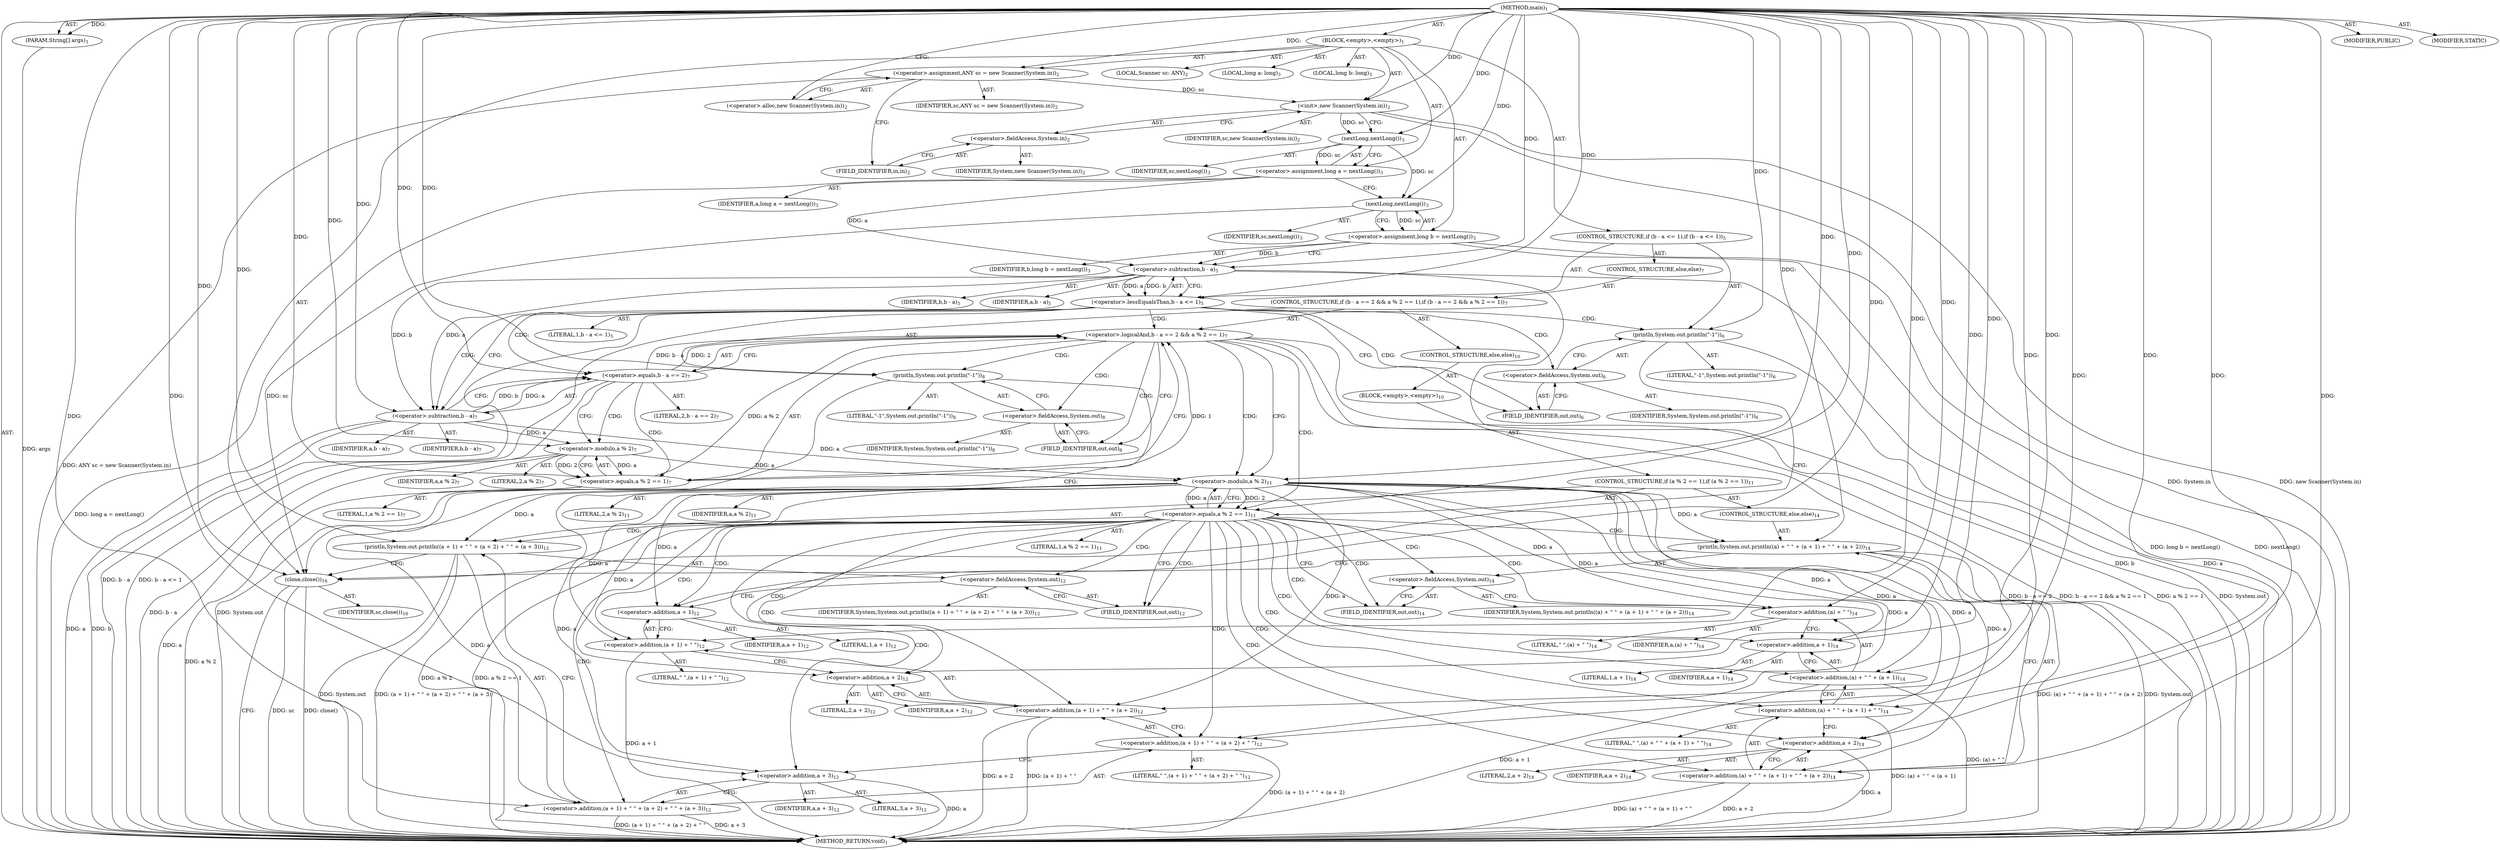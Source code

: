 digraph "main" {  
"19" [label = <(METHOD,main)<SUB>1</SUB>> ]
"20" [label = <(PARAM,String[] args)<SUB>1</SUB>> ]
"21" [label = <(BLOCK,&lt;empty&gt;,&lt;empty&gt;)<SUB>1</SUB>> ]
"4" [label = <(LOCAL,Scanner sc: ANY)<SUB>2</SUB>> ]
"22" [label = <(&lt;operator&gt;.assignment,ANY sc = new Scanner(System.in))<SUB>2</SUB>> ]
"23" [label = <(IDENTIFIER,sc,ANY sc = new Scanner(System.in))<SUB>2</SUB>> ]
"24" [label = <(&lt;operator&gt;.alloc,new Scanner(System.in))<SUB>2</SUB>> ]
"25" [label = <(&lt;init&gt;,new Scanner(System.in))<SUB>2</SUB>> ]
"3" [label = <(IDENTIFIER,sc,new Scanner(System.in))<SUB>2</SUB>> ]
"26" [label = <(&lt;operator&gt;.fieldAccess,System.in)<SUB>2</SUB>> ]
"27" [label = <(IDENTIFIER,System,new Scanner(System.in))<SUB>2</SUB>> ]
"28" [label = <(FIELD_IDENTIFIER,in,in)<SUB>2</SUB>> ]
"29" [label = <(LOCAL,long a: long)<SUB>3</SUB>> ]
"30" [label = <(&lt;operator&gt;.assignment,long a = nextLong())<SUB>3</SUB>> ]
"31" [label = <(IDENTIFIER,a,long a = nextLong())<SUB>3</SUB>> ]
"32" [label = <(nextLong,nextLong())<SUB>3</SUB>> ]
"33" [label = <(IDENTIFIER,sc,nextLong())<SUB>3</SUB>> ]
"34" [label = <(LOCAL,long b: long)<SUB>3</SUB>> ]
"35" [label = <(&lt;operator&gt;.assignment,long b = nextLong())<SUB>3</SUB>> ]
"36" [label = <(IDENTIFIER,b,long b = nextLong())<SUB>3</SUB>> ]
"37" [label = <(nextLong,nextLong())<SUB>3</SUB>> ]
"38" [label = <(IDENTIFIER,sc,nextLong())<SUB>3</SUB>> ]
"39" [label = <(CONTROL_STRUCTURE,if (b - a &lt;= 1),if (b - a &lt;= 1))<SUB>5</SUB>> ]
"40" [label = <(&lt;operator&gt;.lessEqualsThan,b - a &lt;= 1)<SUB>5</SUB>> ]
"41" [label = <(&lt;operator&gt;.subtraction,b - a)<SUB>5</SUB>> ]
"42" [label = <(IDENTIFIER,b,b - a)<SUB>5</SUB>> ]
"43" [label = <(IDENTIFIER,a,b - a)<SUB>5</SUB>> ]
"44" [label = <(LITERAL,1,b - a &lt;= 1)<SUB>5</SUB>> ]
"45" [label = <(println,System.out.println(&quot;-1&quot;))<SUB>6</SUB>> ]
"46" [label = <(&lt;operator&gt;.fieldAccess,System.out)<SUB>6</SUB>> ]
"47" [label = <(IDENTIFIER,System,System.out.println(&quot;-1&quot;))<SUB>6</SUB>> ]
"48" [label = <(FIELD_IDENTIFIER,out,out)<SUB>6</SUB>> ]
"49" [label = <(LITERAL,&quot;-1&quot;,System.out.println(&quot;-1&quot;))<SUB>6</SUB>> ]
"50" [label = <(CONTROL_STRUCTURE,else,else)<SUB>7</SUB>> ]
"51" [label = <(CONTROL_STRUCTURE,if (b - a == 2 &amp;&amp; a % 2 == 1),if (b - a == 2 &amp;&amp; a % 2 == 1))<SUB>7</SUB>> ]
"52" [label = <(&lt;operator&gt;.logicalAnd,b - a == 2 &amp;&amp; a % 2 == 1)<SUB>7</SUB>> ]
"53" [label = <(&lt;operator&gt;.equals,b - a == 2)<SUB>7</SUB>> ]
"54" [label = <(&lt;operator&gt;.subtraction,b - a)<SUB>7</SUB>> ]
"55" [label = <(IDENTIFIER,b,b - a)<SUB>7</SUB>> ]
"56" [label = <(IDENTIFIER,a,b - a)<SUB>7</SUB>> ]
"57" [label = <(LITERAL,2,b - a == 2)<SUB>7</SUB>> ]
"58" [label = <(&lt;operator&gt;.equals,a % 2 == 1)<SUB>7</SUB>> ]
"59" [label = <(&lt;operator&gt;.modulo,a % 2)<SUB>7</SUB>> ]
"60" [label = <(IDENTIFIER,a,a % 2)<SUB>7</SUB>> ]
"61" [label = <(LITERAL,2,a % 2)<SUB>7</SUB>> ]
"62" [label = <(LITERAL,1,a % 2 == 1)<SUB>7</SUB>> ]
"63" [label = <(println,System.out.println(&quot;-1&quot;))<SUB>8</SUB>> ]
"64" [label = <(&lt;operator&gt;.fieldAccess,System.out)<SUB>8</SUB>> ]
"65" [label = <(IDENTIFIER,System,System.out.println(&quot;-1&quot;))<SUB>8</SUB>> ]
"66" [label = <(FIELD_IDENTIFIER,out,out)<SUB>8</SUB>> ]
"67" [label = <(LITERAL,&quot;-1&quot;,System.out.println(&quot;-1&quot;))<SUB>8</SUB>> ]
"68" [label = <(CONTROL_STRUCTURE,else,else)<SUB>10</SUB>> ]
"69" [label = <(BLOCK,&lt;empty&gt;,&lt;empty&gt;)<SUB>10</SUB>> ]
"70" [label = <(CONTROL_STRUCTURE,if (a % 2 == 1),if (a % 2 == 1))<SUB>11</SUB>> ]
"71" [label = <(&lt;operator&gt;.equals,a % 2 == 1)<SUB>11</SUB>> ]
"72" [label = <(&lt;operator&gt;.modulo,a % 2)<SUB>11</SUB>> ]
"73" [label = <(IDENTIFIER,a,a % 2)<SUB>11</SUB>> ]
"74" [label = <(LITERAL,2,a % 2)<SUB>11</SUB>> ]
"75" [label = <(LITERAL,1,a % 2 == 1)<SUB>11</SUB>> ]
"76" [label = <(println,System.out.println((a + 1) + &quot; &quot; + (a + 2) + &quot; &quot; + (a + 3)))<SUB>12</SUB>> ]
"77" [label = <(&lt;operator&gt;.fieldAccess,System.out)<SUB>12</SUB>> ]
"78" [label = <(IDENTIFIER,System,System.out.println((a + 1) + &quot; &quot; + (a + 2) + &quot; &quot; + (a + 3)))<SUB>12</SUB>> ]
"79" [label = <(FIELD_IDENTIFIER,out,out)<SUB>12</SUB>> ]
"80" [label = <(&lt;operator&gt;.addition,(a + 1) + &quot; &quot; + (a + 2) + &quot; &quot; + (a + 3))<SUB>12</SUB>> ]
"81" [label = <(&lt;operator&gt;.addition,(a + 1) + &quot; &quot; + (a + 2) + &quot; &quot;)<SUB>12</SUB>> ]
"82" [label = <(&lt;operator&gt;.addition,(a + 1) + &quot; &quot; + (a + 2))<SUB>12</SUB>> ]
"83" [label = <(&lt;operator&gt;.addition,(a + 1) + &quot; &quot;)<SUB>12</SUB>> ]
"84" [label = <(&lt;operator&gt;.addition,a + 1)<SUB>12</SUB>> ]
"85" [label = <(IDENTIFIER,a,a + 1)<SUB>12</SUB>> ]
"86" [label = <(LITERAL,1,a + 1)<SUB>12</SUB>> ]
"87" [label = <(LITERAL,&quot; &quot;,(a + 1) + &quot; &quot;)<SUB>12</SUB>> ]
"88" [label = <(&lt;operator&gt;.addition,a + 2)<SUB>12</SUB>> ]
"89" [label = <(IDENTIFIER,a,a + 2)<SUB>12</SUB>> ]
"90" [label = <(LITERAL,2,a + 2)<SUB>12</SUB>> ]
"91" [label = <(LITERAL,&quot; &quot;,(a + 1) + &quot; &quot; + (a + 2) + &quot; &quot;)<SUB>12</SUB>> ]
"92" [label = <(&lt;operator&gt;.addition,a + 3)<SUB>12</SUB>> ]
"93" [label = <(IDENTIFIER,a,a + 3)<SUB>12</SUB>> ]
"94" [label = <(LITERAL,3,a + 3)<SUB>12</SUB>> ]
"95" [label = <(CONTROL_STRUCTURE,else,else)<SUB>14</SUB>> ]
"96" [label = <(println,System.out.println((a) + &quot; &quot; + (a + 1) + &quot; &quot; + (a + 2)))<SUB>14</SUB>> ]
"97" [label = <(&lt;operator&gt;.fieldAccess,System.out)<SUB>14</SUB>> ]
"98" [label = <(IDENTIFIER,System,System.out.println((a) + &quot; &quot; + (a + 1) + &quot; &quot; + (a + 2)))<SUB>14</SUB>> ]
"99" [label = <(FIELD_IDENTIFIER,out,out)<SUB>14</SUB>> ]
"100" [label = <(&lt;operator&gt;.addition,(a) + &quot; &quot; + (a + 1) + &quot; &quot; + (a + 2))<SUB>14</SUB>> ]
"101" [label = <(&lt;operator&gt;.addition,(a) + &quot; &quot; + (a + 1) + &quot; &quot;)<SUB>14</SUB>> ]
"102" [label = <(&lt;operator&gt;.addition,(a) + &quot; &quot; + (a + 1))<SUB>14</SUB>> ]
"103" [label = <(&lt;operator&gt;.addition,(a) + &quot; &quot;)<SUB>14</SUB>> ]
"104" [label = <(IDENTIFIER,a,(a) + &quot; &quot;)<SUB>14</SUB>> ]
"105" [label = <(LITERAL,&quot; &quot;,(a) + &quot; &quot;)<SUB>14</SUB>> ]
"106" [label = <(&lt;operator&gt;.addition,a + 1)<SUB>14</SUB>> ]
"107" [label = <(IDENTIFIER,a,a + 1)<SUB>14</SUB>> ]
"108" [label = <(LITERAL,1,a + 1)<SUB>14</SUB>> ]
"109" [label = <(LITERAL,&quot; &quot;,(a) + &quot; &quot; + (a + 1) + &quot; &quot;)<SUB>14</SUB>> ]
"110" [label = <(&lt;operator&gt;.addition,a + 2)<SUB>14</SUB>> ]
"111" [label = <(IDENTIFIER,a,a + 2)<SUB>14</SUB>> ]
"112" [label = <(LITERAL,2,a + 2)<SUB>14</SUB>> ]
"113" [label = <(close,close())<SUB>16</SUB>> ]
"114" [label = <(IDENTIFIER,sc,close())<SUB>16</SUB>> ]
"115" [label = <(MODIFIER,PUBLIC)> ]
"116" [label = <(MODIFIER,STATIC)> ]
"117" [label = <(METHOD_RETURN,void)<SUB>1</SUB>> ]
  "19" -> "20"  [ label = "AST: "] 
  "19" -> "21"  [ label = "AST: "] 
  "19" -> "115"  [ label = "AST: "] 
  "19" -> "116"  [ label = "AST: "] 
  "19" -> "117"  [ label = "AST: "] 
  "21" -> "4"  [ label = "AST: "] 
  "21" -> "22"  [ label = "AST: "] 
  "21" -> "25"  [ label = "AST: "] 
  "21" -> "29"  [ label = "AST: "] 
  "21" -> "30"  [ label = "AST: "] 
  "21" -> "34"  [ label = "AST: "] 
  "21" -> "35"  [ label = "AST: "] 
  "21" -> "39"  [ label = "AST: "] 
  "21" -> "113"  [ label = "AST: "] 
  "22" -> "23"  [ label = "AST: "] 
  "22" -> "24"  [ label = "AST: "] 
  "25" -> "3"  [ label = "AST: "] 
  "25" -> "26"  [ label = "AST: "] 
  "26" -> "27"  [ label = "AST: "] 
  "26" -> "28"  [ label = "AST: "] 
  "30" -> "31"  [ label = "AST: "] 
  "30" -> "32"  [ label = "AST: "] 
  "32" -> "33"  [ label = "AST: "] 
  "35" -> "36"  [ label = "AST: "] 
  "35" -> "37"  [ label = "AST: "] 
  "37" -> "38"  [ label = "AST: "] 
  "39" -> "40"  [ label = "AST: "] 
  "39" -> "45"  [ label = "AST: "] 
  "39" -> "50"  [ label = "AST: "] 
  "40" -> "41"  [ label = "AST: "] 
  "40" -> "44"  [ label = "AST: "] 
  "41" -> "42"  [ label = "AST: "] 
  "41" -> "43"  [ label = "AST: "] 
  "45" -> "46"  [ label = "AST: "] 
  "45" -> "49"  [ label = "AST: "] 
  "46" -> "47"  [ label = "AST: "] 
  "46" -> "48"  [ label = "AST: "] 
  "50" -> "51"  [ label = "AST: "] 
  "51" -> "52"  [ label = "AST: "] 
  "51" -> "63"  [ label = "AST: "] 
  "51" -> "68"  [ label = "AST: "] 
  "52" -> "53"  [ label = "AST: "] 
  "52" -> "58"  [ label = "AST: "] 
  "53" -> "54"  [ label = "AST: "] 
  "53" -> "57"  [ label = "AST: "] 
  "54" -> "55"  [ label = "AST: "] 
  "54" -> "56"  [ label = "AST: "] 
  "58" -> "59"  [ label = "AST: "] 
  "58" -> "62"  [ label = "AST: "] 
  "59" -> "60"  [ label = "AST: "] 
  "59" -> "61"  [ label = "AST: "] 
  "63" -> "64"  [ label = "AST: "] 
  "63" -> "67"  [ label = "AST: "] 
  "64" -> "65"  [ label = "AST: "] 
  "64" -> "66"  [ label = "AST: "] 
  "68" -> "69"  [ label = "AST: "] 
  "69" -> "70"  [ label = "AST: "] 
  "70" -> "71"  [ label = "AST: "] 
  "70" -> "76"  [ label = "AST: "] 
  "70" -> "95"  [ label = "AST: "] 
  "71" -> "72"  [ label = "AST: "] 
  "71" -> "75"  [ label = "AST: "] 
  "72" -> "73"  [ label = "AST: "] 
  "72" -> "74"  [ label = "AST: "] 
  "76" -> "77"  [ label = "AST: "] 
  "76" -> "80"  [ label = "AST: "] 
  "77" -> "78"  [ label = "AST: "] 
  "77" -> "79"  [ label = "AST: "] 
  "80" -> "81"  [ label = "AST: "] 
  "80" -> "92"  [ label = "AST: "] 
  "81" -> "82"  [ label = "AST: "] 
  "81" -> "91"  [ label = "AST: "] 
  "82" -> "83"  [ label = "AST: "] 
  "82" -> "88"  [ label = "AST: "] 
  "83" -> "84"  [ label = "AST: "] 
  "83" -> "87"  [ label = "AST: "] 
  "84" -> "85"  [ label = "AST: "] 
  "84" -> "86"  [ label = "AST: "] 
  "88" -> "89"  [ label = "AST: "] 
  "88" -> "90"  [ label = "AST: "] 
  "92" -> "93"  [ label = "AST: "] 
  "92" -> "94"  [ label = "AST: "] 
  "95" -> "96"  [ label = "AST: "] 
  "96" -> "97"  [ label = "AST: "] 
  "96" -> "100"  [ label = "AST: "] 
  "97" -> "98"  [ label = "AST: "] 
  "97" -> "99"  [ label = "AST: "] 
  "100" -> "101"  [ label = "AST: "] 
  "100" -> "110"  [ label = "AST: "] 
  "101" -> "102"  [ label = "AST: "] 
  "101" -> "109"  [ label = "AST: "] 
  "102" -> "103"  [ label = "AST: "] 
  "102" -> "106"  [ label = "AST: "] 
  "103" -> "104"  [ label = "AST: "] 
  "103" -> "105"  [ label = "AST: "] 
  "106" -> "107"  [ label = "AST: "] 
  "106" -> "108"  [ label = "AST: "] 
  "110" -> "111"  [ label = "AST: "] 
  "110" -> "112"  [ label = "AST: "] 
  "113" -> "114"  [ label = "AST: "] 
  "22" -> "28"  [ label = "CFG: "] 
  "25" -> "32"  [ label = "CFG: "] 
  "30" -> "37"  [ label = "CFG: "] 
  "35" -> "41"  [ label = "CFG: "] 
  "113" -> "117"  [ label = "CFG: "] 
  "24" -> "22"  [ label = "CFG: "] 
  "26" -> "25"  [ label = "CFG: "] 
  "32" -> "30"  [ label = "CFG: "] 
  "37" -> "35"  [ label = "CFG: "] 
  "40" -> "48"  [ label = "CFG: "] 
  "40" -> "54"  [ label = "CFG: "] 
  "45" -> "113"  [ label = "CFG: "] 
  "28" -> "26"  [ label = "CFG: "] 
  "41" -> "40"  [ label = "CFG: "] 
  "46" -> "45"  [ label = "CFG: "] 
  "48" -> "46"  [ label = "CFG: "] 
  "52" -> "66"  [ label = "CFG: "] 
  "52" -> "72"  [ label = "CFG: "] 
  "63" -> "113"  [ label = "CFG: "] 
  "53" -> "52"  [ label = "CFG: "] 
  "53" -> "59"  [ label = "CFG: "] 
  "58" -> "52"  [ label = "CFG: "] 
  "64" -> "63"  [ label = "CFG: "] 
  "54" -> "53"  [ label = "CFG: "] 
  "59" -> "58"  [ label = "CFG: "] 
  "66" -> "64"  [ label = "CFG: "] 
  "71" -> "79"  [ label = "CFG: "] 
  "71" -> "99"  [ label = "CFG: "] 
  "76" -> "113"  [ label = "CFG: "] 
  "72" -> "71"  [ label = "CFG: "] 
  "77" -> "84"  [ label = "CFG: "] 
  "80" -> "76"  [ label = "CFG: "] 
  "96" -> "113"  [ label = "CFG: "] 
  "79" -> "77"  [ label = "CFG: "] 
  "81" -> "92"  [ label = "CFG: "] 
  "92" -> "80"  [ label = "CFG: "] 
  "97" -> "103"  [ label = "CFG: "] 
  "100" -> "96"  [ label = "CFG: "] 
  "82" -> "81"  [ label = "CFG: "] 
  "99" -> "97"  [ label = "CFG: "] 
  "101" -> "110"  [ label = "CFG: "] 
  "110" -> "100"  [ label = "CFG: "] 
  "83" -> "88"  [ label = "CFG: "] 
  "88" -> "82"  [ label = "CFG: "] 
  "102" -> "101"  [ label = "CFG: "] 
  "84" -> "83"  [ label = "CFG: "] 
  "103" -> "106"  [ label = "CFG: "] 
  "106" -> "102"  [ label = "CFG: "] 
  "19" -> "24"  [ label = "CFG: "] 
  "20" -> "117"  [ label = "DDG: args"] 
  "22" -> "117"  [ label = "DDG: ANY sc = new Scanner(System.in)"] 
  "25" -> "117"  [ label = "DDG: System.in"] 
  "25" -> "117"  [ label = "DDG: new Scanner(System.in)"] 
  "30" -> "117"  [ label = "DDG: long a = nextLong()"] 
  "35" -> "117"  [ label = "DDG: nextLong()"] 
  "35" -> "117"  [ label = "DDG: long b = nextLong()"] 
  "41" -> "117"  [ label = "DDG: b"] 
  "41" -> "117"  [ label = "DDG: a"] 
  "40" -> "117"  [ label = "DDG: b - a"] 
  "40" -> "117"  [ label = "DDG: b - a &lt;= 1"] 
  "54" -> "117"  [ label = "DDG: b"] 
  "54" -> "117"  [ label = "DDG: a"] 
  "53" -> "117"  [ label = "DDG: b - a"] 
  "52" -> "117"  [ label = "DDG: b - a == 2"] 
  "59" -> "117"  [ label = "DDG: a"] 
  "58" -> "117"  [ label = "DDG: a % 2"] 
  "52" -> "117"  [ label = "DDG: a % 2 == 1"] 
  "52" -> "117"  [ label = "DDG: b - a == 2 &amp;&amp; a % 2 == 1"] 
  "71" -> "117"  [ label = "DDG: a % 2"] 
  "71" -> "117"  [ label = "DDG: a % 2 == 1"] 
  "96" -> "117"  [ label = "DDG: System.out"] 
  "102" -> "117"  [ label = "DDG: (a) + &quot; &quot;"] 
  "102" -> "117"  [ label = "DDG: a + 1"] 
  "101" -> "117"  [ label = "DDG: (a) + &quot; &quot; + (a + 1)"] 
  "100" -> "117"  [ label = "DDG: (a) + &quot; &quot; + (a + 1) + &quot; &quot;"] 
  "110" -> "117"  [ label = "DDG: a"] 
  "100" -> "117"  [ label = "DDG: a + 2"] 
  "96" -> "117"  [ label = "DDG: (a) + &quot; &quot; + (a + 1) + &quot; &quot; + (a + 2)"] 
  "76" -> "117"  [ label = "DDG: System.out"] 
  "83" -> "117"  [ label = "DDG: a + 1"] 
  "82" -> "117"  [ label = "DDG: (a + 1) + &quot; &quot;"] 
  "82" -> "117"  [ label = "DDG: a + 2"] 
  "81" -> "117"  [ label = "DDG: (a + 1) + &quot; &quot; + (a + 2)"] 
  "80" -> "117"  [ label = "DDG: (a + 1) + &quot; &quot; + (a + 2) + &quot; &quot;"] 
  "92" -> "117"  [ label = "DDG: a"] 
  "80" -> "117"  [ label = "DDG: a + 3"] 
  "76" -> "117"  [ label = "DDG: (a + 1) + &quot; &quot; + (a + 2) + &quot; &quot; + (a + 3)"] 
  "63" -> "117"  [ label = "DDG: System.out"] 
  "45" -> "117"  [ label = "DDG: System.out"] 
  "113" -> "117"  [ label = "DDG: sc"] 
  "113" -> "117"  [ label = "DDG: close()"] 
  "19" -> "20"  [ label = "DDG: "] 
  "19" -> "22"  [ label = "DDG: "] 
  "32" -> "30"  [ label = "DDG: sc"] 
  "37" -> "35"  [ label = "DDG: sc"] 
  "22" -> "25"  [ label = "DDG: sc"] 
  "19" -> "25"  [ label = "DDG: "] 
  "37" -> "113"  [ label = "DDG: sc"] 
  "19" -> "113"  [ label = "DDG: "] 
  "25" -> "32"  [ label = "DDG: sc"] 
  "19" -> "32"  [ label = "DDG: "] 
  "32" -> "37"  [ label = "DDG: sc"] 
  "19" -> "37"  [ label = "DDG: "] 
  "41" -> "40"  [ label = "DDG: b"] 
  "41" -> "40"  [ label = "DDG: a"] 
  "19" -> "40"  [ label = "DDG: "] 
  "19" -> "45"  [ label = "DDG: "] 
  "35" -> "41"  [ label = "DDG: b"] 
  "19" -> "41"  [ label = "DDG: "] 
  "30" -> "41"  [ label = "DDG: a"] 
  "53" -> "52"  [ label = "DDG: b - a"] 
  "53" -> "52"  [ label = "DDG: 2"] 
  "58" -> "52"  [ label = "DDG: a % 2"] 
  "58" -> "52"  [ label = "DDG: 1"] 
  "19" -> "63"  [ label = "DDG: "] 
  "54" -> "53"  [ label = "DDG: b"] 
  "54" -> "53"  [ label = "DDG: a"] 
  "19" -> "53"  [ label = "DDG: "] 
  "59" -> "58"  [ label = "DDG: a"] 
  "59" -> "58"  [ label = "DDG: 2"] 
  "19" -> "58"  [ label = "DDG: "] 
  "41" -> "54"  [ label = "DDG: b"] 
  "19" -> "54"  [ label = "DDG: "] 
  "41" -> "54"  [ label = "DDG: a"] 
  "54" -> "59"  [ label = "DDG: a"] 
  "19" -> "59"  [ label = "DDG: "] 
  "72" -> "71"  [ label = "DDG: a"] 
  "72" -> "71"  [ label = "DDG: 2"] 
  "19" -> "71"  [ label = "DDG: "] 
  "72" -> "76"  [ label = "DDG: a"] 
  "19" -> "76"  [ label = "DDG: "] 
  "54" -> "72"  [ label = "DDG: a"] 
  "59" -> "72"  [ label = "DDG: a"] 
  "19" -> "72"  [ label = "DDG: "] 
  "72" -> "80"  [ label = "DDG: a"] 
  "19" -> "80"  [ label = "DDG: "] 
  "72" -> "96"  [ label = "DDG: a"] 
  "19" -> "96"  [ label = "DDG: "] 
  "72" -> "81"  [ label = "DDG: a"] 
  "19" -> "81"  [ label = "DDG: "] 
  "19" -> "92"  [ label = "DDG: "] 
  "72" -> "92"  [ label = "DDG: a"] 
  "72" -> "100"  [ label = "DDG: a"] 
  "19" -> "100"  [ label = "DDG: "] 
  "72" -> "82"  [ label = "DDG: a"] 
  "19" -> "82"  [ label = "DDG: "] 
  "72" -> "101"  [ label = "DDG: a"] 
  "19" -> "101"  [ label = "DDG: "] 
  "19" -> "110"  [ label = "DDG: "] 
  "72" -> "110"  [ label = "DDG: a"] 
  "72" -> "83"  [ label = "DDG: a"] 
  "19" -> "83"  [ label = "DDG: "] 
  "19" -> "88"  [ label = "DDG: "] 
  "72" -> "88"  [ label = "DDG: a"] 
  "72" -> "102"  [ label = "DDG: a"] 
  "19" -> "102"  [ label = "DDG: "] 
  "72" -> "84"  [ label = "DDG: a"] 
  "19" -> "84"  [ label = "DDG: "] 
  "72" -> "103"  [ label = "DDG: a"] 
  "19" -> "103"  [ label = "DDG: "] 
  "19" -> "106"  [ label = "DDG: "] 
  "72" -> "106"  [ label = "DDG: a"] 
  "40" -> "48"  [ label = "CDG: "] 
  "40" -> "52"  [ label = "CDG: "] 
  "40" -> "46"  [ label = "CDG: "] 
  "40" -> "45"  [ label = "CDG: "] 
  "40" -> "54"  [ label = "CDG: "] 
  "40" -> "53"  [ label = "CDG: "] 
  "52" -> "64"  [ label = "CDG: "] 
  "52" -> "66"  [ label = "CDG: "] 
  "52" -> "72"  [ label = "CDG: "] 
  "52" -> "71"  [ label = "CDG: "] 
  "52" -> "63"  [ label = "CDG: "] 
  "53" -> "59"  [ label = "CDG: "] 
  "53" -> "58"  [ label = "CDG: "] 
  "71" -> "96"  [ label = "CDG: "] 
  "71" -> "77"  [ label = "CDG: "] 
  "71" -> "99"  [ label = "CDG: "] 
  "71" -> "81"  [ label = "CDG: "] 
  "71" -> "84"  [ label = "CDG: "] 
  "71" -> "102"  [ label = "CDG: "] 
  "71" -> "103"  [ label = "CDG: "] 
  "71" -> "92"  [ label = "CDG: "] 
  "71" -> "106"  [ label = "CDG: "] 
  "71" -> "76"  [ label = "CDG: "] 
  "71" -> "97"  [ label = "CDG: "] 
  "71" -> "82"  [ label = "CDG: "] 
  "71" -> "101"  [ label = "CDG: "] 
  "71" -> "79"  [ label = "CDG: "] 
  "71" -> "80"  [ label = "CDG: "] 
  "71" -> "83"  [ label = "CDG: "] 
  "71" -> "100"  [ label = "CDG: "] 
  "71" -> "88"  [ label = "CDG: "] 
  "71" -> "110"  [ label = "CDG: "] 
}
